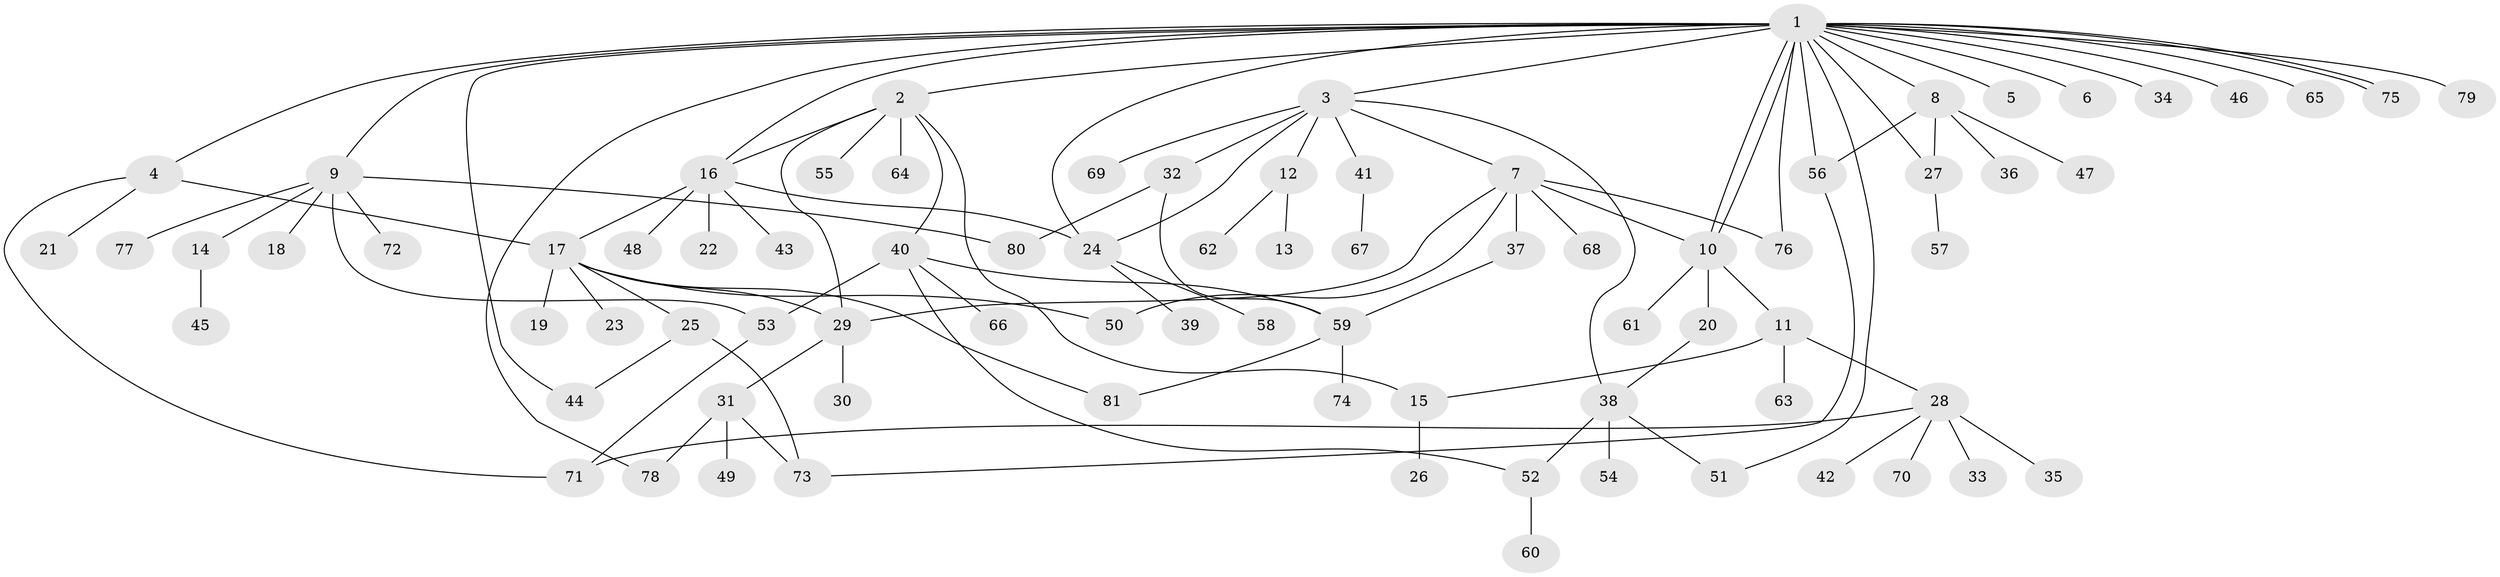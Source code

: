 // Generated by graph-tools (version 1.1) at 2025/25/03/09/25 03:25:55]
// undirected, 81 vertices, 108 edges
graph export_dot {
graph [start="1"]
  node [color=gray90,style=filled];
  1;
  2;
  3;
  4;
  5;
  6;
  7;
  8;
  9;
  10;
  11;
  12;
  13;
  14;
  15;
  16;
  17;
  18;
  19;
  20;
  21;
  22;
  23;
  24;
  25;
  26;
  27;
  28;
  29;
  30;
  31;
  32;
  33;
  34;
  35;
  36;
  37;
  38;
  39;
  40;
  41;
  42;
  43;
  44;
  45;
  46;
  47;
  48;
  49;
  50;
  51;
  52;
  53;
  54;
  55;
  56;
  57;
  58;
  59;
  60;
  61;
  62;
  63;
  64;
  65;
  66;
  67;
  68;
  69;
  70;
  71;
  72;
  73;
  74;
  75;
  76;
  77;
  78;
  79;
  80;
  81;
  1 -- 2;
  1 -- 3;
  1 -- 4;
  1 -- 5;
  1 -- 6;
  1 -- 8;
  1 -- 9;
  1 -- 10;
  1 -- 10;
  1 -- 16;
  1 -- 24;
  1 -- 27;
  1 -- 34;
  1 -- 44;
  1 -- 46;
  1 -- 51;
  1 -- 56;
  1 -- 65;
  1 -- 75;
  1 -- 75;
  1 -- 76;
  1 -- 78;
  1 -- 79;
  2 -- 15;
  2 -- 16;
  2 -- 29;
  2 -- 40;
  2 -- 55;
  2 -- 64;
  3 -- 7;
  3 -- 12;
  3 -- 24;
  3 -- 32;
  3 -- 38;
  3 -- 41;
  3 -- 69;
  4 -- 17;
  4 -- 21;
  4 -- 71;
  7 -- 10;
  7 -- 29;
  7 -- 37;
  7 -- 50;
  7 -- 68;
  7 -- 76;
  8 -- 27;
  8 -- 36;
  8 -- 47;
  8 -- 56;
  9 -- 14;
  9 -- 18;
  9 -- 53;
  9 -- 72;
  9 -- 77;
  9 -- 80;
  10 -- 11;
  10 -- 20;
  10 -- 61;
  11 -- 15;
  11 -- 28;
  11 -- 63;
  12 -- 13;
  12 -- 62;
  14 -- 45;
  15 -- 26;
  16 -- 17;
  16 -- 22;
  16 -- 24;
  16 -- 43;
  16 -- 48;
  17 -- 19;
  17 -- 23;
  17 -- 25;
  17 -- 29;
  17 -- 50;
  17 -- 81;
  20 -- 38;
  24 -- 39;
  24 -- 58;
  25 -- 44;
  25 -- 73;
  27 -- 57;
  28 -- 33;
  28 -- 35;
  28 -- 42;
  28 -- 70;
  28 -- 71;
  29 -- 30;
  29 -- 31;
  31 -- 49;
  31 -- 73;
  31 -- 78;
  32 -- 59;
  32 -- 80;
  37 -- 59;
  38 -- 51;
  38 -- 52;
  38 -- 54;
  40 -- 52;
  40 -- 53;
  40 -- 59;
  40 -- 66;
  41 -- 67;
  52 -- 60;
  53 -- 71;
  56 -- 73;
  59 -- 74;
  59 -- 81;
}

